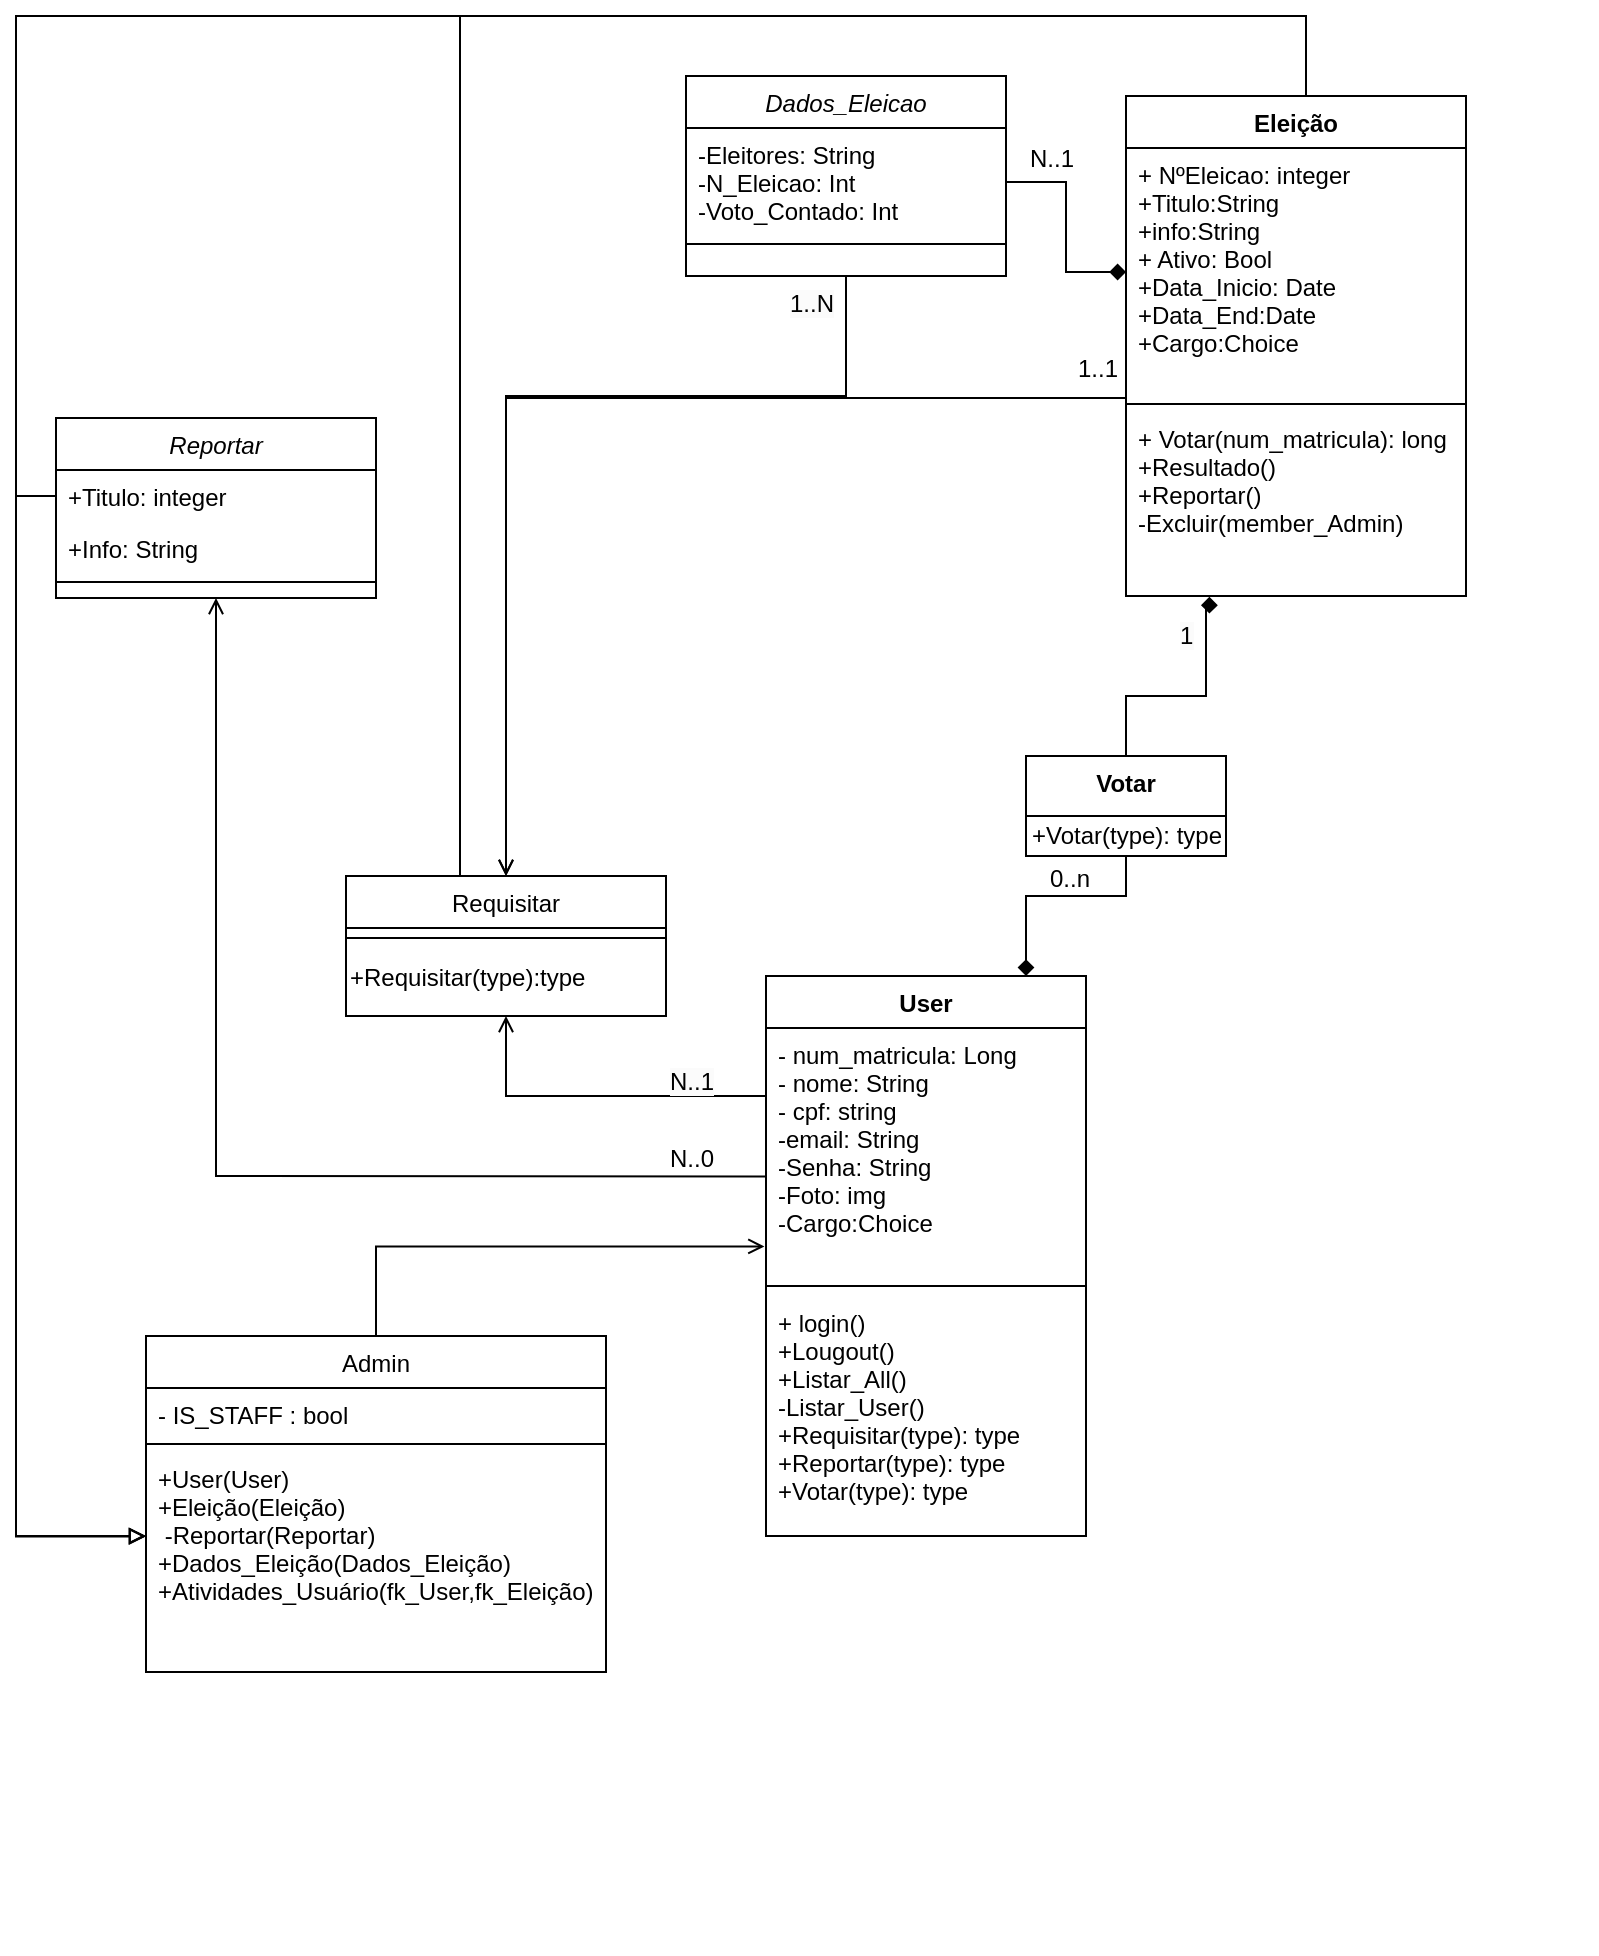 <mxfile version="20.7.4" type="github">
  <diagram id="C5RBs43oDa-KdzZeNtuy" name="Page-1">
    <mxGraphModel dx="943" dy="1394" grid="1" gridSize="10" guides="1" tooltips="1" connect="1" arrows="1" fold="1" page="1" pageScale="1" pageWidth="827" pageHeight="1169" math="0" shadow="0">
      <root>
        <mxCell id="WIyWlLk6GJQsqaUBKTNV-0" />
        <mxCell id="WIyWlLk6GJQsqaUBKTNV-1" parent="WIyWlLk6GJQsqaUBKTNV-0" />
        <mxCell id="zkfFHV4jXpPFQw0GAbJ--0" value="Reportar" style="swimlane;fontStyle=2;align=center;verticalAlign=top;childLayout=stackLayout;horizontal=1;startSize=26;horizontalStack=0;resizeParent=1;resizeLast=0;collapsible=1;marginBottom=0;rounded=0;shadow=0;strokeWidth=1;" parent="WIyWlLk6GJQsqaUBKTNV-1" vertex="1">
          <mxGeometry x="75" y="401" width="160" height="90" as="geometry">
            <mxRectangle x="230" y="140" width="160" height="26" as="alternateBounds" />
          </mxGeometry>
        </mxCell>
        <mxCell id="zkfFHV4jXpPFQw0GAbJ--1" value="+Titulo: integer" style="text;align=left;verticalAlign=top;spacingLeft=4;spacingRight=4;overflow=hidden;rotatable=0;points=[[0,0.5],[1,0.5]];portConstraint=eastwest;" parent="zkfFHV4jXpPFQw0GAbJ--0" vertex="1">
          <mxGeometry y="26" width="160" height="26" as="geometry" />
        </mxCell>
        <mxCell id="zkfFHV4jXpPFQw0GAbJ--2" value="+Info: String" style="text;align=left;verticalAlign=top;spacingLeft=4;spacingRight=4;overflow=hidden;rotatable=0;points=[[0,0.5],[1,0.5]];portConstraint=eastwest;rounded=0;shadow=0;html=0;" parent="zkfFHV4jXpPFQw0GAbJ--0" vertex="1">
          <mxGeometry y="52" width="160" height="26" as="geometry" />
        </mxCell>
        <mxCell id="zkfFHV4jXpPFQw0GAbJ--4" value="" style="line;html=1;strokeWidth=1;align=left;verticalAlign=middle;spacingTop=-1;spacingLeft=3;spacingRight=3;rotatable=0;labelPosition=right;points=[];portConstraint=eastwest;" parent="zkfFHV4jXpPFQw0GAbJ--0" vertex="1">
          <mxGeometry y="78" width="160" height="8" as="geometry" />
        </mxCell>
        <mxCell id="rTIXRDjyWRtUDWItmjt2-32" style="edgeStyle=orthogonalEdgeStyle;rounded=0;orthogonalLoop=1;jettySize=auto;html=1;startArrow=none;startFill=0;endArrow=block;endFill=0;" edge="1" parent="WIyWlLk6GJQsqaUBKTNV-1">
          <mxGeometry relative="1" as="geometry">
            <mxPoint x="120" y="960" as="targetPoint" />
            <mxPoint x="700" y="240" as="sourcePoint" />
            <Array as="points">
              <mxPoint x="700" y="200" />
              <mxPoint x="55" y="200" />
              <mxPoint x="55" y="960" />
            </Array>
          </mxGeometry>
        </mxCell>
        <mxCell id="9o_MhyUiwkWeS78SHSdr-8" value="Eleição" style="swimlane;fontStyle=1;align=center;verticalAlign=top;childLayout=stackLayout;horizontal=1;startSize=26;horizontalStack=0;resizeParent=1;resizeParentMax=0;resizeLast=0;collapsible=1;marginBottom=0;" parent="WIyWlLk6GJQsqaUBKTNV-1" vertex="1">
          <mxGeometry x="610" y="240" width="170" height="250" as="geometry" />
        </mxCell>
        <mxCell id="9o_MhyUiwkWeS78SHSdr-9" value="+ NºEleicao: integer&#xa;+Titulo:String&#xa;+info:String&#xa;+ Ativo: Bool&#xa;+Data_Inicio: Date&#xa;+Data_End:Date&#xa;+Cargo:Choice&#xa;&#xa;&#xa;" style="text;strokeColor=none;fillColor=none;align=left;verticalAlign=top;spacingLeft=4;spacingRight=4;overflow=hidden;rotatable=0;points=[[0,0.5],[1,0.5]];portConstraint=eastwest;" parent="9o_MhyUiwkWeS78SHSdr-8" vertex="1">
          <mxGeometry y="26" width="170" height="124" as="geometry" />
        </mxCell>
        <mxCell id="9o_MhyUiwkWeS78SHSdr-10" value="" style="line;strokeWidth=1;fillColor=none;align=left;verticalAlign=middle;spacingTop=-1;spacingLeft=3;spacingRight=3;rotatable=0;labelPosition=right;points=[];portConstraint=eastwest;strokeColor=inherit;" parent="9o_MhyUiwkWeS78SHSdr-8" vertex="1">
          <mxGeometry y="150" width="170" height="8" as="geometry" />
        </mxCell>
        <mxCell id="9o_MhyUiwkWeS78SHSdr-11" value="+ Votar(num_matricula): long&#xa;+Resultado()&#xa;+Reportar()&#xa;-Excluir(member_Admin)" style="text;strokeColor=none;fillColor=none;align=left;verticalAlign=top;spacingLeft=4;spacingRight=4;overflow=hidden;rotatable=0;points=[[0,0.5],[1,0.5]];portConstraint=eastwest;" parent="9o_MhyUiwkWeS78SHSdr-8" vertex="1">
          <mxGeometry y="158" width="170" height="92" as="geometry" />
        </mxCell>
        <mxCell id="rTIXRDjyWRtUDWItmjt2-33" style="edgeStyle=orthogonalEdgeStyle;rounded=0;orthogonalLoop=1;jettySize=auto;html=1;exitX=0.002;exitY=0.599;exitDx=0;exitDy=0;entryX=0.5;entryY=1;entryDx=0;entryDy=0;startArrow=none;startFill=0;endArrow=open;endFill=0;exitPerimeter=0;" edge="1" parent="WIyWlLk6GJQsqaUBKTNV-1" source="9o_MhyUiwkWeS78SHSdr-13" target="zkfFHV4jXpPFQw0GAbJ--0">
          <mxGeometry relative="1" as="geometry">
            <Array as="points">
              <mxPoint x="428" y="780" />
              <mxPoint x="155" y="780" />
            </Array>
          </mxGeometry>
        </mxCell>
        <mxCell id="rTIXRDjyWRtUDWItmjt2-34" style="edgeStyle=orthogonalEdgeStyle;rounded=0;orthogonalLoop=1;jettySize=auto;html=1;startArrow=none;startFill=0;endArrow=open;endFill=0;" edge="1" parent="WIyWlLk6GJQsqaUBKTNV-1" source="9o_MhyUiwkWeS78SHSdr-12">
          <mxGeometry relative="1" as="geometry">
            <mxPoint x="300" y="700" as="targetPoint" />
            <Array as="points">
              <mxPoint x="300" y="740" />
            </Array>
          </mxGeometry>
        </mxCell>
        <mxCell id="9o_MhyUiwkWeS78SHSdr-12" value="User" style="swimlane;fontStyle=1;align=center;verticalAlign=top;childLayout=stackLayout;horizontal=1;startSize=26;horizontalStack=0;resizeParent=1;resizeParentMax=0;resizeLast=0;collapsible=1;marginBottom=0;" parent="WIyWlLk6GJQsqaUBKTNV-1" vertex="1">
          <mxGeometry x="430" y="680" width="160" height="280" as="geometry" />
        </mxCell>
        <mxCell id="9o_MhyUiwkWeS78SHSdr-13" value="- num_matricula: Long&#xa;- nome: String&#xa;- cpf: string&#xa;-email: String&#xa;-Senha: String&#xa;-Foto: img&#xa;-Cargo:Choice&#xa;" style="text;strokeColor=none;fillColor=none;align=left;verticalAlign=top;spacingLeft=4;spacingRight=4;overflow=hidden;rotatable=0;points=[[0,0.5],[1,0.5]];portConstraint=eastwest;" parent="9o_MhyUiwkWeS78SHSdr-12" vertex="1">
          <mxGeometry y="26" width="160" height="124" as="geometry" />
        </mxCell>
        <mxCell id="9o_MhyUiwkWeS78SHSdr-14" value="" style="line;strokeWidth=1;fillColor=none;align=left;verticalAlign=middle;spacingTop=-1;spacingLeft=3;spacingRight=3;rotatable=0;labelPosition=right;points=[];portConstraint=eastwest;strokeColor=inherit;" parent="9o_MhyUiwkWeS78SHSdr-12" vertex="1">
          <mxGeometry y="150" width="160" height="10" as="geometry" />
        </mxCell>
        <mxCell id="9o_MhyUiwkWeS78SHSdr-15" value="+ login()&#xa;+Lougout()&#xa;+Listar_All()&#xa;-Listar_User()&#xa;+Requisitar(type): type&#xa;+Reportar(type): type&#xa;+Votar(type): type" style="text;strokeColor=none;fillColor=none;align=left;verticalAlign=top;spacingLeft=4;spacingRight=4;overflow=hidden;rotatable=0;points=[[0,0.5],[1,0.5]];portConstraint=eastwest;" parent="9o_MhyUiwkWeS78SHSdr-12" vertex="1">
          <mxGeometry y="160" width="160" height="120" as="geometry" />
        </mxCell>
        <mxCell id="rTIXRDjyWRtUDWItmjt2-27" style="edgeStyle=orthogonalEdgeStyle;rounded=0;orthogonalLoop=1;jettySize=auto;html=1;entryX=-0.005;entryY=0.881;entryDx=0;entryDy=0;entryPerimeter=0;startArrow=none;startFill=0;endArrow=open;endFill=0;" edge="1" parent="WIyWlLk6GJQsqaUBKTNV-1" source="9o_MhyUiwkWeS78SHSdr-16" target="9o_MhyUiwkWeS78SHSdr-13">
          <mxGeometry relative="1" as="geometry" />
        </mxCell>
        <mxCell id="9o_MhyUiwkWeS78SHSdr-16" value="Admin" style="swimlane;fontStyle=0;align=center;verticalAlign=top;childLayout=stackLayout;horizontal=1;startSize=26;horizontalStack=0;resizeParent=1;resizeLast=0;collapsible=1;marginBottom=0;rounded=0;shadow=0;strokeWidth=1;" parent="WIyWlLk6GJQsqaUBKTNV-1" vertex="1">
          <mxGeometry x="120" y="860" width="230" height="168" as="geometry">
            <mxRectangle x="340" y="380" width="170" height="26" as="alternateBounds" />
          </mxGeometry>
        </mxCell>
        <mxCell id="9o_MhyUiwkWeS78SHSdr-17" value="- IS_STAFF : bool&#xa;" style="text;align=left;verticalAlign=top;spacingLeft=4;spacingRight=4;overflow=hidden;rotatable=0;points=[[0,0.5],[1,0.5]];portConstraint=eastwest;" parent="9o_MhyUiwkWeS78SHSdr-16" vertex="1">
          <mxGeometry y="26" width="230" height="24" as="geometry" />
        </mxCell>
        <mxCell id="9o_MhyUiwkWeS78SHSdr-18" value="" style="line;html=1;strokeWidth=1;align=left;verticalAlign=middle;spacingTop=-1;spacingLeft=3;spacingRight=3;rotatable=0;labelPosition=right;points=[];portConstraint=eastwest;" parent="9o_MhyUiwkWeS78SHSdr-16" vertex="1">
          <mxGeometry y="50" width="230" height="8" as="geometry" />
        </mxCell>
        <mxCell id="rTIXRDjyWRtUDWItmjt2-24" value="+User(User)&#xa;+Eleição(Eleição)&#xa; -Reportar(Reportar)&#xa;+Dados_Eleição(Dados_Eleição)&#xa;+Atividades_Usuário(fk_User,fk_Eleição)&#xa;" style="text;align=left;verticalAlign=top;spacingLeft=4;spacingRight=4;overflow=hidden;rotatable=0;points=[[0,0.5],[1,0.5]];portConstraint=eastwest;" vertex="1" parent="9o_MhyUiwkWeS78SHSdr-16">
          <mxGeometry y="58" width="230" height="110" as="geometry" />
        </mxCell>
        <mxCell id="9o_MhyUiwkWeS78SHSdr-22" value="0..n" style="resizable=0;align=left;verticalAlign=bottom;labelBackgroundColor=none;fontSize=12;" parent="WIyWlLk6GJQsqaUBKTNV-1" connectable="0" vertex="1">
          <mxGeometry x="570" y="640" as="geometry" />
        </mxCell>
        <mxCell id="9o_MhyUiwkWeS78SHSdr-23" value="1..1" style="resizable=0;align=left;verticalAlign=bottom;labelBackgroundColor=none;fontSize=12;" parent="WIyWlLk6GJQsqaUBKTNV-1" connectable="0" vertex="1">
          <mxGeometry x="580" y="380" as="geometry">
            <mxPoint x="4" y="5" as="offset" />
          </mxGeometry>
        </mxCell>
        <mxCell id="rTIXRDjyWRtUDWItmjt2-0" value="Dados_Eleicao" style="swimlane;fontStyle=2;align=center;verticalAlign=top;childLayout=stackLayout;horizontal=1;startSize=26;horizontalStack=0;resizeParent=1;resizeLast=0;collapsible=1;marginBottom=0;rounded=0;shadow=0;strokeWidth=1;" vertex="1" parent="WIyWlLk6GJQsqaUBKTNV-1">
          <mxGeometry x="390" y="230" width="160" height="100" as="geometry">
            <mxRectangle x="230" y="140" width="160" height="26" as="alternateBounds" />
          </mxGeometry>
        </mxCell>
        <mxCell id="rTIXRDjyWRtUDWItmjt2-1" value="-Eleitores: String&#xa;-N_Eleicao: Int&#xa;-Voto_Contado: Int" style="text;align=left;verticalAlign=top;spacingLeft=4;spacingRight=4;overflow=hidden;rotatable=0;points=[[0,0.5],[1,0.5]];portConstraint=eastwest;" vertex="1" parent="rTIXRDjyWRtUDWItmjt2-0">
          <mxGeometry y="26" width="160" height="54" as="geometry" />
        </mxCell>
        <mxCell id="rTIXRDjyWRtUDWItmjt2-4" value="" style="line;html=1;strokeWidth=1;align=left;verticalAlign=middle;spacingTop=-1;spacingLeft=3;spacingRight=3;rotatable=0;labelPosition=right;points=[];portConstraint=eastwest;" vertex="1" parent="rTIXRDjyWRtUDWItmjt2-0">
          <mxGeometry y="80" width="160" height="8" as="geometry" />
        </mxCell>
        <mxCell id="rTIXRDjyWRtUDWItmjt2-6" style="edgeStyle=orthogonalEdgeStyle;rounded=0;orthogonalLoop=1;jettySize=auto;html=1;entryX=1;entryY=0.5;entryDx=0;entryDy=0;endArrow=none;endFill=0;startArrow=diamond;startFill=1;" edge="1" parent="WIyWlLk6GJQsqaUBKTNV-1" source="9o_MhyUiwkWeS78SHSdr-9" target="rTIXRDjyWRtUDWItmjt2-1">
          <mxGeometry relative="1" as="geometry" />
        </mxCell>
        <mxCell id="rTIXRDjyWRtUDWItmjt2-7" value="N..1" style="resizable=0;align=left;verticalAlign=bottom;labelBackgroundColor=none;fontSize=12;" connectable="0" vertex="1" parent="WIyWlLk6GJQsqaUBKTNV-1">
          <mxGeometry x="560" y="280" as="geometry" />
        </mxCell>
        <mxCell id="rTIXRDjyWRtUDWItmjt2-11" value="N..0" style="resizable=0;align=left;verticalAlign=bottom;labelBackgroundColor=none;fontSize=12;direction=south;" connectable="0" vertex="1" parent="WIyWlLk6GJQsqaUBKTNV-1">
          <mxGeometry x="380" y="780" as="geometry" />
        </mxCell>
        <mxCell id="rTIXRDjyWRtUDWItmjt2-12" value="&lt;span style=&quot;color: rgb(0, 0, 0); font-family: Helvetica; font-size: 12px; font-style: normal; font-variant-ligatures: normal; font-variant-caps: normal; font-weight: 400; letter-spacing: normal; orphans: 2; text-align: left; text-indent: 0px; text-transform: none; widows: 2; word-spacing: 0px; -webkit-text-stroke-width: 0px; background-color: rgb(251, 251, 251); text-decoration-thickness: initial; text-decoration-style: initial; text-decoration-color: initial; float: none; display: inline !important;&quot;&gt;1&lt;/span&gt;" style="text;whiteSpace=wrap;html=1;" vertex="1" parent="WIyWlLk6GJQsqaUBKTNV-1">
          <mxGeometry x="635" y="496" width="15" height="30" as="geometry" />
        </mxCell>
        <mxCell id="rTIXRDjyWRtUDWItmjt2-13" style="edgeStyle=orthogonalEdgeStyle;rounded=0;orthogonalLoop=1;jettySize=auto;html=1;entryX=0.5;entryY=1;entryDx=0;entryDy=0;startArrow=open;startFill=0;endArrow=none;endFill=0;exitX=0.5;exitY=0;exitDx=0;exitDy=0;" edge="1" parent="WIyWlLk6GJQsqaUBKTNV-1" source="zkfFHV4jXpPFQw0GAbJ--13" target="rTIXRDjyWRtUDWItmjt2-0">
          <mxGeometry relative="1" as="geometry">
            <mxPoint x="300" y="496" as="sourcePoint" />
            <Array as="points">
              <mxPoint x="300" y="390" />
              <mxPoint x="470" y="390" />
            </Array>
          </mxGeometry>
        </mxCell>
        <mxCell id="zkfFHV4jXpPFQw0GAbJ--13" value="Requisitar" style="swimlane;fontStyle=0;align=center;verticalAlign=top;childLayout=stackLayout;horizontal=1;startSize=26;horizontalStack=0;resizeParent=1;resizeLast=0;collapsible=1;marginBottom=0;rounded=0;shadow=0;strokeWidth=1;" parent="WIyWlLk6GJQsqaUBKTNV-1" vertex="1">
          <mxGeometry x="220" y="630" width="160" height="70" as="geometry">
            <mxRectangle x="340" y="380" width="170" height="26" as="alternateBounds" />
          </mxGeometry>
        </mxCell>
        <mxCell id="zkfFHV4jXpPFQw0GAbJ--15" value="" style="line;html=1;strokeWidth=1;align=left;verticalAlign=middle;spacingTop=-1;spacingLeft=3;spacingRight=3;rotatable=0;labelPosition=right;points=[];portConstraint=eastwest;" parent="zkfFHV4jXpPFQw0GAbJ--13" vertex="1">
          <mxGeometry y="26" width="160" as="geometry" />
        </mxCell>
        <mxCell id="rTIXRDjyWRtUDWItmjt2-16" value="" style="line;strokeWidth=1;fillColor=none;align=left;verticalAlign=middle;spacingTop=-1;spacingLeft=3;spacingRight=3;rotatable=0;labelPosition=right;points=[];portConstraint=eastwest;strokeColor=inherit;" vertex="1" parent="zkfFHV4jXpPFQw0GAbJ--13">
          <mxGeometry y="26" width="160" height="10" as="geometry" />
        </mxCell>
        <mxCell id="rTIXRDjyWRtUDWItmjt2-17" value="+Requisitar(type):type" style="text;html=1;align=left;verticalAlign=middle;resizable=0;points=[];autosize=1;strokeColor=none;fillColor=none;" vertex="1" parent="zkfFHV4jXpPFQw0GAbJ--13">
          <mxGeometry y="36" width="160" height="30" as="geometry" />
        </mxCell>
        <mxCell id="rTIXRDjyWRtUDWItmjt2-19" style="edgeStyle=orthogonalEdgeStyle;rounded=0;orthogonalLoop=1;jettySize=auto;html=1;entryX=0.5;entryY=0;entryDx=0;entryDy=0;startArrow=none;startFill=0;endArrow=open;endFill=0;" edge="1" parent="WIyWlLk6GJQsqaUBKTNV-1" target="zkfFHV4jXpPFQw0GAbJ--13">
          <mxGeometry relative="1" as="geometry">
            <mxPoint x="610" y="391" as="sourcePoint" />
            <mxPoint x="320" y="481" as="targetPoint" />
            <Array as="points">
              <mxPoint x="300" y="391" />
            </Array>
          </mxGeometry>
        </mxCell>
        <mxCell id="rTIXRDjyWRtUDWItmjt2-20" value="" style="shape=image;verticalLabelPosition=bottom;labelBackgroundColor=default;verticalAlign=top;aspect=fixed;imageAspect=0;image=https://www.macoratti.net/net_uml5.gif;" vertex="1" parent="WIyWlLk6GJQsqaUBKTNV-1">
          <mxGeometry x="640" y="939" width="205.22" height="230" as="geometry" />
        </mxCell>
        <mxCell id="rTIXRDjyWRtUDWItmjt2-29" style="edgeStyle=orthogonalEdgeStyle;rounded=0;orthogonalLoop=1;jettySize=auto;html=1;startArrow=none;startFill=0;endArrow=block;endFill=0;exitX=0.313;exitY=0;exitDx=0;exitDy=0;exitPerimeter=0;" edge="1" parent="WIyWlLk6GJQsqaUBKTNV-1" source="zkfFHV4jXpPFQw0GAbJ--13">
          <mxGeometry relative="1" as="geometry">
            <mxPoint x="276.64" y="631.68" as="sourcePoint" />
            <mxPoint x="120" y="960" as="targetPoint" />
            <Array as="points">
              <mxPoint x="277" y="630" />
              <mxPoint x="277" y="200" />
              <mxPoint x="55" y="200" />
              <mxPoint x="55" y="960" />
            </Array>
          </mxGeometry>
        </mxCell>
        <mxCell id="rTIXRDjyWRtUDWItmjt2-30" style="edgeStyle=orthogonalEdgeStyle;rounded=0;orthogonalLoop=1;jettySize=auto;html=1;startArrow=none;startFill=0;endArrow=block;endFill=0;entryX=0;entryY=0.384;entryDx=0;entryDy=0;entryPerimeter=0;" edge="1" parent="WIyWlLk6GJQsqaUBKTNV-1" target="rTIXRDjyWRtUDWItmjt2-24">
          <mxGeometry relative="1" as="geometry">
            <mxPoint x="75" y="440.0" as="sourcePoint" />
            <mxPoint x="110" y="960" as="targetPoint" />
            <Array as="points">
              <mxPoint x="55" y="440" />
              <mxPoint x="55" y="960" />
            </Array>
          </mxGeometry>
        </mxCell>
        <mxCell id="rTIXRDjyWRtUDWItmjt2-35" value="&lt;span style=&quot;color: rgb(0, 0, 0); font-family: Helvetica; font-size: 12px; font-style: normal; font-variant-ligatures: normal; font-variant-caps: normal; font-weight: 400; letter-spacing: normal; orphans: 2; text-align: left; text-indent: 0px; text-transform: none; widows: 2; word-spacing: 0px; -webkit-text-stroke-width: 0px; background-color: rgb(251, 251, 251); text-decoration-thickness: initial; text-decoration-style: initial; text-decoration-color: initial; float: none; display: inline !important;&quot;&gt;N..1&lt;/span&gt;" style="text;whiteSpace=wrap;html=1;" vertex="1" parent="WIyWlLk6GJQsqaUBKTNV-1">
          <mxGeometry x="380" y="719" width="60" height="40" as="geometry" />
        </mxCell>
        <mxCell id="rTIXRDjyWRtUDWItmjt2-43" style="edgeStyle=orthogonalEdgeStyle;rounded=0;orthogonalLoop=1;jettySize=auto;html=1;entryX=0.27;entryY=1.05;entryDx=0;entryDy=0;entryPerimeter=0;startArrow=none;startFill=0;endArrow=diamond;endFill=1;" edge="1" parent="WIyWlLk6GJQsqaUBKTNV-1" source="rTIXRDjyWRtUDWItmjt2-36" target="9o_MhyUiwkWeS78SHSdr-11">
          <mxGeometry relative="1" as="geometry">
            <Array as="points">
              <mxPoint x="610" y="540" />
              <mxPoint x="650" y="540" />
              <mxPoint x="650" y="495" />
            </Array>
          </mxGeometry>
        </mxCell>
        <mxCell id="rTIXRDjyWRtUDWItmjt2-44" style="edgeStyle=orthogonalEdgeStyle;rounded=0;orthogonalLoop=1;jettySize=auto;html=1;startArrow=none;startFill=0;endArrow=diamond;endFill=1;" edge="1" parent="WIyWlLk6GJQsqaUBKTNV-1" source="rTIXRDjyWRtUDWItmjt2-36">
          <mxGeometry relative="1" as="geometry">
            <mxPoint x="560" y="680" as="targetPoint" />
            <Array as="points">
              <mxPoint x="610" y="640" />
              <mxPoint x="560" y="640" />
            </Array>
          </mxGeometry>
        </mxCell>
        <mxCell id="rTIXRDjyWRtUDWItmjt2-36" value="Votar" style="swimlane;fontStyle=1;align=center;verticalAlign=top;childLayout=stackLayout;horizontal=1;startSize=30;horizontalStack=0;resizeParent=1;resizeParentMax=0;resizeLast=0;collapsible=1;marginBottom=0;" vertex="1" parent="WIyWlLk6GJQsqaUBKTNV-1">
          <mxGeometry x="560" y="570" width="100" height="50" as="geometry" />
        </mxCell>
        <mxCell id="rTIXRDjyWRtUDWItmjt2-52" value="&lt;span style=&quot;text-align: left;&quot;&gt;+Votar(type): type&lt;/span&gt;" style="text;html=1;align=center;verticalAlign=middle;resizable=0;points=[];autosize=1;strokeColor=none;fillColor=none;" vertex="1" parent="WIyWlLk6GJQsqaUBKTNV-1">
          <mxGeometry x="550" y="595" width="120" height="30" as="geometry" />
        </mxCell>
        <mxCell id="rTIXRDjyWRtUDWItmjt2-53" value="&lt;span style=&quot;color: rgb(0, 0, 0); font-family: Helvetica; font-size: 12px; font-style: normal; font-variant-ligatures: normal; font-variant-caps: normal; font-weight: 400; letter-spacing: normal; orphans: 2; text-align: left; text-indent: 0px; text-transform: none; widows: 2; word-spacing: 0px; -webkit-text-stroke-width: 0px; background-color: rgb(251, 251, 251); text-decoration-thickness: initial; text-decoration-style: initial; text-decoration-color: initial; float: none; display: inline !important;&quot;&gt;1..N&lt;/span&gt;" style="text;whiteSpace=wrap;html=1;" vertex="1" parent="WIyWlLk6GJQsqaUBKTNV-1">
          <mxGeometry x="440" y="330" width="50" height="40" as="geometry" />
        </mxCell>
      </root>
    </mxGraphModel>
  </diagram>
</mxfile>
